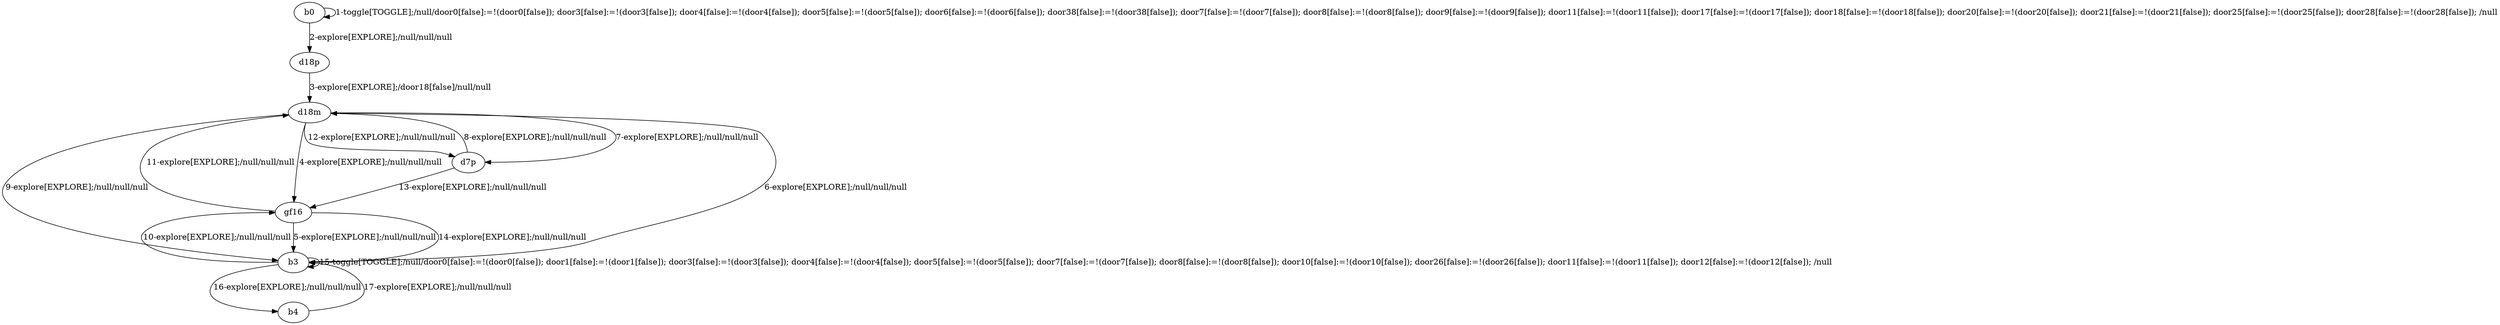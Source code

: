 # Total number of goals covered by this test: 2
# gf16 --> b3
# b4 --> b3

digraph g {
"b0" -> "b0" [label = "1-toggle[TOGGLE];/null/door0[false]:=!(door0[false]); door3[false]:=!(door3[false]); door4[false]:=!(door4[false]); door5[false]:=!(door5[false]); door6[false]:=!(door6[false]); door38[false]:=!(door38[false]); door7[false]:=!(door7[false]); door8[false]:=!(door8[false]); door9[false]:=!(door9[false]); door11[false]:=!(door11[false]); door17[false]:=!(door17[false]); door18[false]:=!(door18[false]); door20[false]:=!(door20[false]); door21[false]:=!(door21[false]); door25[false]:=!(door25[false]); door28[false]:=!(door28[false]); /null"];
"b0" -> "d18p" [label = "2-explore[EXPLORE];/null/null/null"];
"d18p" -> "d18m" [label = "3-explore[EXPLORE];/door18[false]/null/null"];
"d18m" -> "gf16" [label = "4-explore[EXPLORE];/null/null/null"];
"gf16" -> "b3" [label = "5-explore[EXPLORE];/null/null/null"];
"b3" -> "d18m" [label = "6-explore[EXPLORE];/null/null/null"];
"d18m" -> "d7p" [label = "7-explore[EXPLORE];/null/null/null"];
"d7p" -> "d18m" [label = "8-explore[EXPLORE];/null/null/null"];
"d18m" -> "b3" [label = "9-explore[EXPLORE];/null/null/null"];
"b3" -> "gf16" [label = "10-explore[EXPLORE];/null/null/null"];
"gf16" -> "d18m" [label = "11-explore[EXPLORE];/null/null/null"];
"d18m" -> "d7p" [label = "12-explore[EXPLORE];/null/null/null"];
"d7p" -> "gf16" [label = "13-explore[EXPLORE];/null/null/null"];
"gf16" -> "b3" [label = "14-explore[EXPLORE];/null/null/null"];
"b3" -> "b3" [label = "15-toggle[TOGGLE];/null/door0[false]:=!(door0[false]); door1[false]:=!(door1[false]); door3[false]:=!(door3[false]); door4[false]:=!(door4[false]); door5[false]:=!(door5[false]); door7[false]:=!(door7[false]); door8[false]:=!(door8[false]); door10[false]:=!(door10[false]); door26[false]:=!(door26[false]); door11[false]:=!(door11[false]); door12[false]:=!(door12[false]); /null"];
"b3" -> "b4" [label = "16-explore[EXPLORE];/null/null/null"];
"b4" -> "b3" [label = "17-explore[EXPLORE];/null/null/null"];
}